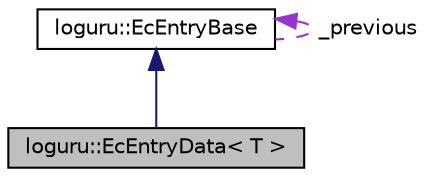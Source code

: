 digraph "loguru::EcEntryData&lt; T &gt;"
{
  edge [fontname="Helvetica",fontsize="10",labelfontname="Helvetica",labelfontsize="10"];
  node [fontname="Helvetica",fontsize="10",shape=record];
  Node2 [label="loguru::EcEntryData\< T \>",height=0.2,width=0.4,color="black", fillcolor="grey75", style="filled", fontcolor="black"];
  Node3 -> Node2 [dir="back",color="midnightblue",fontsize="10",style="solid",fontname="Helvetica"];
  Node3 [label="loguru::EcEntryBase",height=0.2,width=0.4,color="black", fillcolor="white", style="filled",URL="$classloguru_1_1_ec_entry_base.html"];
  Node3 -> Node3 [dir="back",color="darkorchid3",fontsize="10",style="dashed",label=" _previous" ,fontname="Helvetica"];
}
